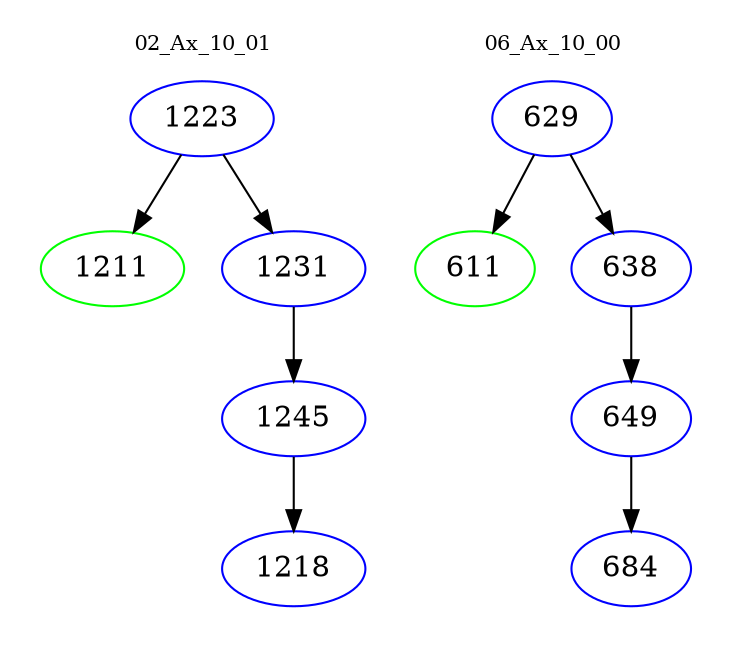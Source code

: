 digraph{
subgraph cluster_0 {
color = white
label = "02_Ax_10_01";
fontsize=10;
T0_1223 [label="1223", color="blue"]
T0_1223 -> T0_1211 [color="black"]
T0_1211 [label="1211", color="green"]
T0_1223 -> T0_1231 [color="black"]
T0_1231 [label="1231", color="blue"]
T0_1231 -> T0_1245 [color="black"]
T0_1245 [label="1245", color="blue"]
T0_1245 -> T0_1218 [color="black"]
T0_1218 [label="1218", color="blue"]
}
subgraph cluster_1 {
color = white
label = "06_Ax_10_00";
fontsize=10;
T1_629 [label="629", color="blue"]
T1_629 -> T1_611 [color="black"]
T1_611 [label="611", color="green"]
T1_629 -> T1_638 [color="black"]
T1_638 [label="638", color="blue"]
T1_638 -> T1_649 [color="black"]
T1_649 [label="649", color="blue"]
T1_649 -> T1_684 [color="black"]
T1_684 [label="684", color="blue"]
}
}

